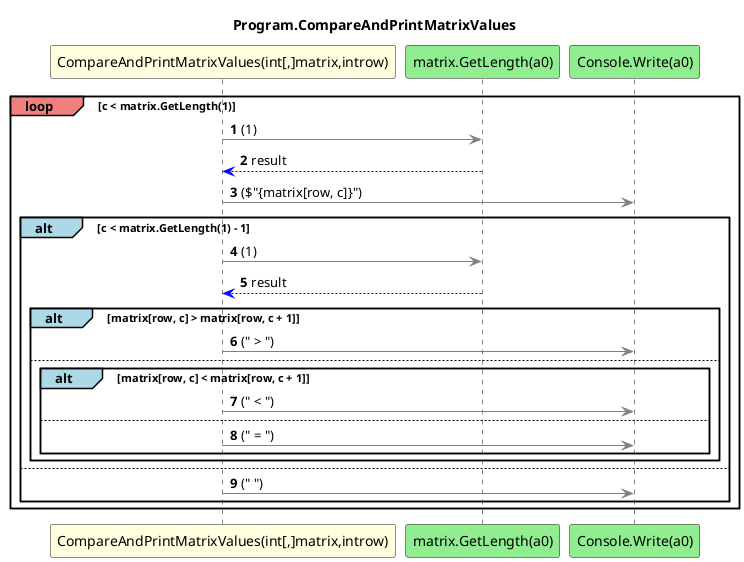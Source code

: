 @startuml Program.CompareAndPrintMatrixValues
title Program.CompareAndPrintMatrixValues
participant "CompareAndPrintMatrixValues(int[,]matrix,introw)" as CompareAndPrintMatrixValues_p0_p1 #LightYellow
participant "matrix.GetLength(a0)" as matrix_GetLength_a0 #LightGreen
participant "Console.Write(a0)" as Console_Write_a0 #LightGreen
autonumber
loop#LightCoral c < matrix.GetLength(1)
    CompareAndPrintMatrixValues_p0_p1 -[#grey]> matrix_GetLength_a0 : (1)
    matrix_GetLength_a0 -[#blue]-> CompareAndPrintMatrixValues_p0_p1 : result
    CompareAndPrintMatrixValues_p0_p1 -[#grey]> Console_Write_a0 : ($"{matrix[row, c]}")
    alt#LightBlue c < matrix.GetLength(1) - 1
        CompareAndPrintMatrixValues_p0_p1 -[#grey]> matrix_GetLength_a0 : (1)
        matrix_GetLength_a0 -[#blue]-> CompareAndPrintMatrixValues_p0_p1 : result
        alt#LightBlue matrix[row, c] > matrix[row, c + 1]
            CompareAndPrintMatrixValues_p0_p1 -[#grey]> Console_Write_a0 : (" > ")
            else
                alt#LightBlue matrix[row, c] < matrix[row, c + 1]
                    CompareAndPrintMatrixValues_p0_p1 -[#grey]> Console_Write_a0 : (" < ")
                    else
                        CompareAndPrintMatrixValues_p0_p1 -[#grey]> Console_Write_a0 : (" = ")
                end
        end
        else
            CompareAndPrintMatrixValues_p0_p1 -[#grey]> Console_Write_a0 : (" ")
    end
end
@enduml

